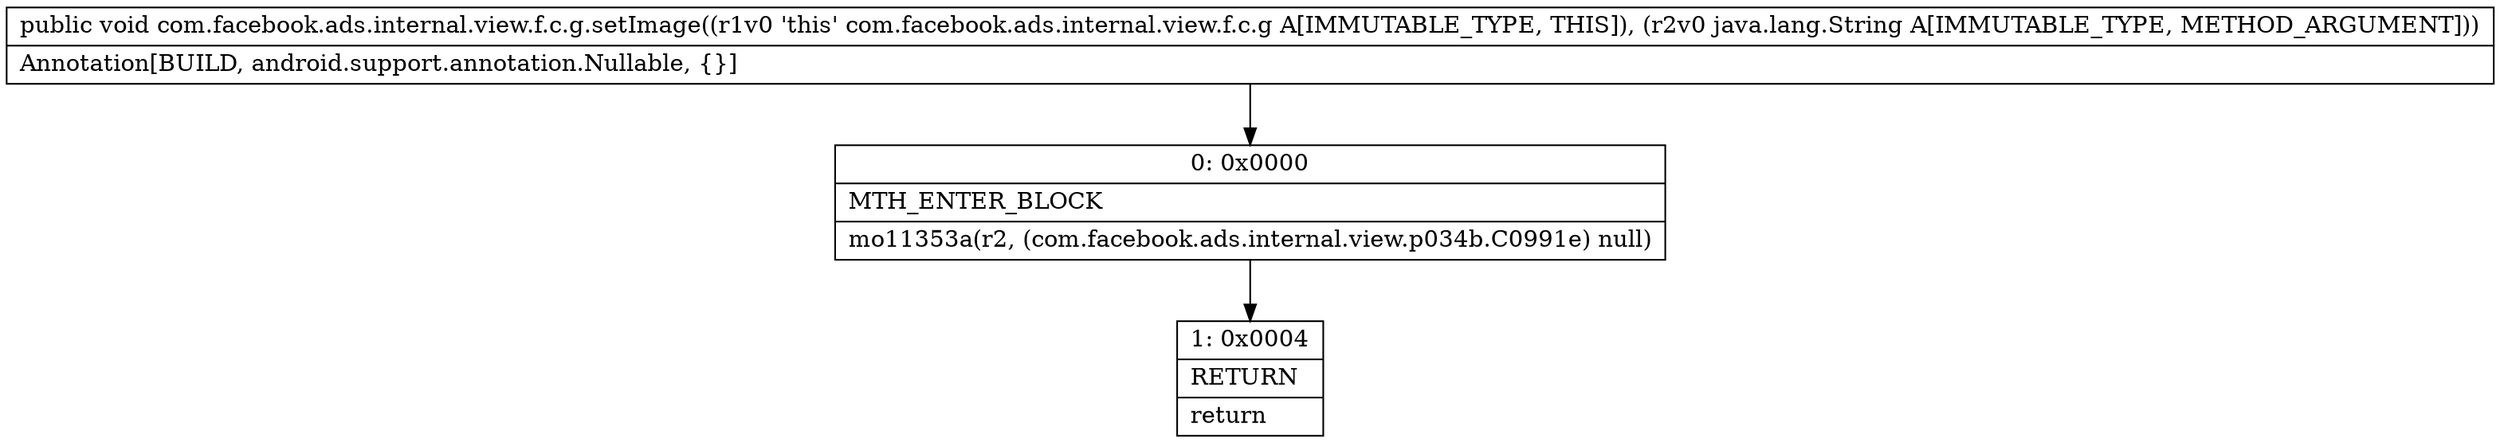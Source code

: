 digraph "CFG forcom.facebook.ads.internal.view.f.c.g.setImage(Ljava\/lang\/String;)V" {
Node_0 [shape=record,label="{0\:\ 0x0000|MTH_ENTER_BLOCK\l|mo11353a(r2, (com.facebook.ads.internal.view.p034b.C0991e) null)\l}"];
Node_1 [shape=record,label="{1\:\ 0x0004|RETURN\l|return\l}"];
MethodNode[shape=record,label="{public void com.facebook.ads.internal.view.f.c.g.setImage((r1v0 'this' com.facebook.ads.internal.view.f.c.g A[IMMUTABLE_TYPE, THIS]), (r2v0 java.lang.String A[IMMUTABLE_TYPE, METHOD_ARGUMENT]))  | Annotation[BUILD, android.support.annotation.Nullable, \{\}]\l}"];
MethodNode -> Node_0;
Node_0 -> Node_1;
}

